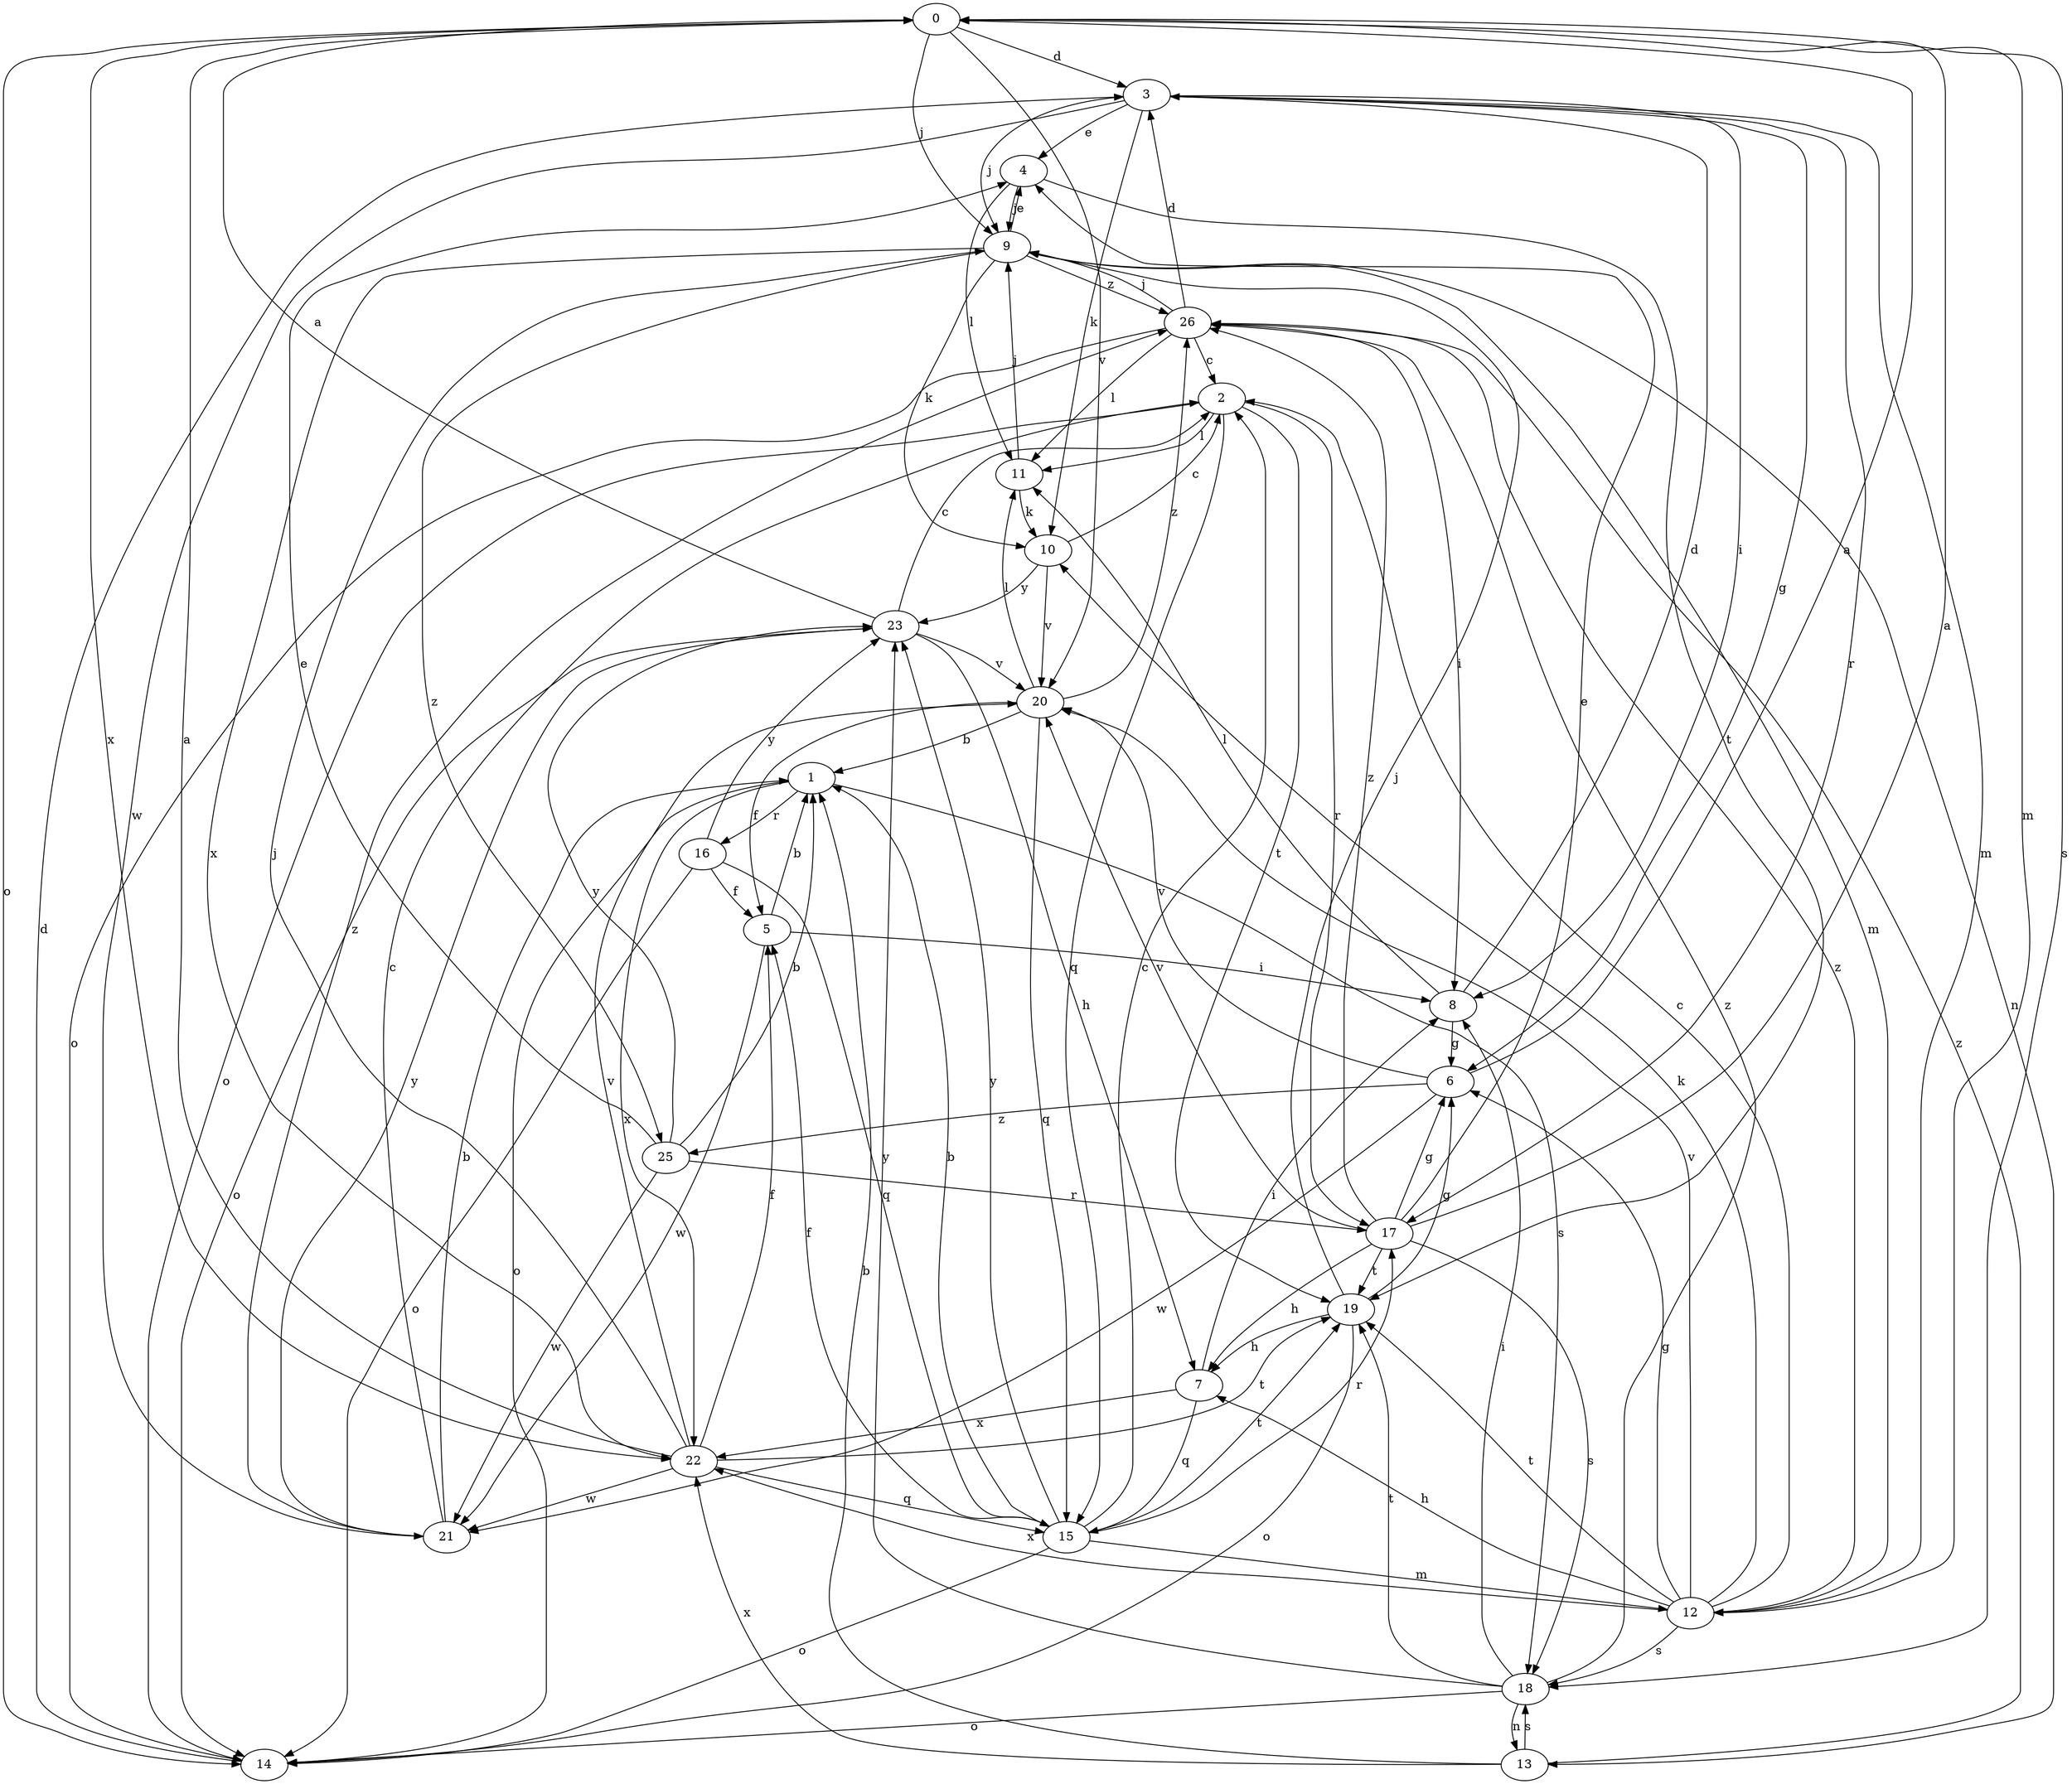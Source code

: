 strict digraph  {
0;
1;
2;
3;
4;
5;
6;
7;
8;
9;
10;
11;
12;
13;
14;
15;
16;
17;
18;
19;
20;
21;
22;
23;
25;
26;
0 -> 3  [label=d];
0 -> 9  [label=j];
0 -> 12  [label=m];
0 -> 14  [label=o];
0 -> 18  [label=s];
0 -> 20  [label=v];
0 -> 22  [label=x];
1 -> 14  [label=o];
1 -> 16  [label=r];
1 -> 18  [label=s];
1 -> 22  [label=x];
2 -> 11  [label=l];
2 -> 14  [label=o];
2 -> 15  [label=q];
2 -> 17  [label=r];
2 -> 19  [label=t];
3 -> 4  [label=e];
3 -> 6  [label=g];
3 -> 8  [label=i];
3 -> 9  [label=j];
3 -> 10  [label=k];
3 -> 12  [label=m];
3 -> 17  [label=r];
3 -> 21  [label=w];
4 -> 9  [label=j];
4 -> 11  [label=l];
4 -> 19  [label=t];
5 -> 1  [label=b];
5 -> 8  [label=i];
5 -> 21  [label=w];
6 -> 0  [label=a];
6 -> 20  [label=v];
6 -> 21  [label=w];
6 -> 25  [label=z];
7 -> 8  [label=i];
7 -> 15  [label=q];
7 -> 22  [label=x];
8 -> 3  [label=d];
8 -> 6  [label=g];
8 -> 11  [label=l];
9 -> 4  [label=e];
9 -> 10  [label=k];
9 -> 12  [label=m];
9 -> 13  [label=n];
9 -> 22  [label=x];
9 -> 25  [label=z];
9 -> 26  [label=z];
10 -> 2  [label=c];
10 -> 20  [label=v];
10 -> 23  [label=y];
11 -> 9  [label=j];
11 -> 10  [label=k];
12 -> 2  [label=c];
12 -> 6  [label=g];
12 -> 7  [label=h];
12 -> 10  [label=k];
12 -> 18  [label=s];
12 -> 19  [label=t];
12 -> 20  [label=v];
12 -> 22  [label=x];
12 -> 26  [label=z];
13 -> 1  [label=b];
13 -> 18  [label=s];
13 -> 22  [label=x];
13 -> 26  [label=z];
14 -> 3  [label=d];
15 -> 1  [label=b];
15 -> 2  [label=c];
15 -> 5  [label=f];
15 -> 12  [label=m];
15 -> 14  [label=o];
15 -> 17  [label=r];
15 -> 19  [label=t];
15 -> 23  [label=y];
16 -> 5  [label=f];
16 -> 14  [label=o];
16 -> 15  [label=q];
16 -> 23  [label=y];
17 -> 0  [label=a];
17 -> 4  [label=e];
17 -> 6  [label=g];
17 -> 7  [label=h];
17 -> 18  [label=s];
17 -> 19  [label=t];
17 -> 20  [label=v];
17 -> 26  [label=z];
18 -> 8  [label=i];
18 -> 13  [label=n];
18 -> 14  [label=o];
18 -> 19  [label=t];
18 -> 23  [label=y];
18 -> 26  [label=z];
19 -> 6  [label=g];
19 -> 7  [label=h];
19 -> 9  [label=j];
19 -> 14  [label=o];
20 -> 1  [label=b];
20 -> 5  [label=f];
20 -> 11  [label=l];
20 -> 15  [label=q];
20 -> 26  [label=z];
21 -> 1  [label=b];
21 -> 2  [label=c];
21 -> 23  [label=y];
21 -> 26  [label=z];
22 -> 0  [label=a];
22 -> 5  [label=f];
22 -> 9  [label=j];
22 -> 15  [label=q];
22 -> 19  [label=t];
22 -> 20  [label=v];
22 -> 21  [label=w];
23 -> 0  [label=a];
23 -> 2  [label=c];
23 -> 7  [label=h];
23 -> 14  [label=o];
23 -> 20  [label=v];
25 -> 1  [label=b];
25 -> 4  [label=e];
25 -> 17  [label=r];
25 -> 21  [label=w];
25 -> 23  [label=y];
26 -> 2  [label=c];
26 -> 3  [label=d];
26 -> 8  [label=i];
26 -> 9  [label=j];
26 -> 11  [label=l];
26 -> 14  [label=o];
}
